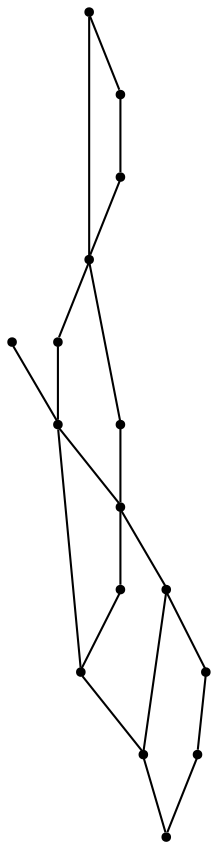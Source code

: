 graph {
  node [shape=point,comment="{\"directed\":false,\"doi\":\"10.1007/978-3-319-50106-2_7\",\"figure\":\"5\"}"]

  v0 [pos="1477.272893566811,750.5896280132315"]
  v1 [pos="1510.6115379048092,750.5896280132315"]
  v2 [pos="1443.9342492288124,750.5896280132315"]
  v3 [pos="1377.2569605528156,750.5896280132315"]
  v4 [pos="1343.9183162148172,750.5896280132315"]
  v5 [pos="1243.9023832008222,750.5896280132315"]
  v6 [pos="1177.2250945248254,750.5896280132315"]
  v7 [pos="1110.5478058488286,750.5896280132315"]
  v8 [pos="1043.8704535844142,750.5896280132315"]
  v9 [pos="977.1931649084174,750.5896280132315"]
  v10 [pos="877.1772318944222,750.5896280132315"]
  v11 [pos="843.8385875564238,750.5896280132315"]
  v12 [pos="777.1612988804271,750.5896280132315"]
  v13 [pos="643.8067215284335,750.5896280132315"]
  v14 [pos="510.45214417644,750.5896280132315"]
  v15 [pos="377.0975668244465,750.5896280132315"]

  v0 -- v1 [id="-1",pos="1477.272893566811,750.5896280132315 1486.486855291237,759.7868168532161 1501.4142363458197,759.7868168532161 1510.6115379048092,750.5896280132315"]
  v15 -- v14 [id="-2",pos="377.0975668244465,750.5896280132315 413.9200933912776,787.4075700991864 473.62961760960894,787.4075700991864 510.45214417644,750.5896280132315"]
  v15 -- v12 [id="-3",pos="377.0975668244465,750.5896280132315 487.58183848458555,861.0517206640856 666.6936555915161,861.0517206640856 777.1612988804271,750.5896280132315"]
  v14 -- v13 [id="-4",pos="510.45214417644,750.5896280132315 547.2746707432711,787.4075700991864 606.9841949616025,787.4075700991864 643.8067215284335,750.5896280132315"]
  v13 -- v12 [id="-5",pos="643.8067215284335,750.5896280132315 680.6292480952646,787.4075700991864 740.338772313596,787.4075700991864 777.1612988804271,750.5896280132315"]
  v12 -- v10 [id="-6",pos="777.1612988804271,750.5896280132315 804.7865238882688,778.1978544944409 849.5686670520173,778.1978544944409 877.1772318944222,750.5896280132315"]
  v12 -- v11 [id="-7",pos="777.1612988804271,750.5896280132315 795.5725621638427,769.0006656544563 825.4273242730083,769.0006656544563 843.8385875564238,750.5896280132315"]
  v11 -- v7 [id="-8",pos="843.8385875564238,750.5896280132315 917.4836406900861,824.229645381636 1036.9026891267488,824.229645381636 1110.5478058488286,750.5896280132315"]
  v10 -- v8 [id="-9",pos="877.1772318944222,750.5896280132315 923.2137837740972,796.6088921356658 997.8340288815746,796.6088921356658 1043.8704535844142,750.5896280132315"]
  v9 -- v8 [id="-10",pos="977.1931649084174,750.5896280132315 995.6044281918329,769.0006656544563 1025.4591903009987,769.0006656544563 1043.8704535844142,750.5896280132315"]
  v8 -- v7 [id="-11",pos="1043.8704535844142,750.5896280132315 1062.2817168678298,769.0006656544563 1092.1364153885777,769.0006656544563 1110.5478058488286,750.5896280132315"]
  v8 -- v5 [id="-12",pos="1043.8704535844142,750.5896280132315 1099.1043070230785,805.8186077404112 1188.6685933505755,805.8186077404112 1243.9023832008222,750.5896280132315"]
  v7 -- v6 [id="-13",pos="1110.5478058488286,750.5896280132315 1128.9590691322442,769.0006656544563 1158.8138312414098,769.0006656544563 1177.2250945248254,750.5896280132315"]
  v7 -- v4 [id="-14",pos="1110.5478058488286,750.5896280132315 1174.9955574235014,815.0157965803959 1279.4705646401444,815.0157965803959 1343.9183162148172,750.5896280132315"]
  v6 -- v5 [id="-15",pos="1177.2250945248254,750.5896280132315 1195.636357808241,769.0006656544563 1225.4911199174066,769.0006656544563 1243.9023832008222,750.5896280132315"]
  v5 -- v3 [id="-16",pos="1243.9023832008222,750.5896280132315 1280.7249097676533,787.4075700991864 1340.4344339859845,787.4075700991864 1377.2569605528156,750.5896280132315"]
  v4 -- v3 [id="-17",pos="1343.9183162148172,750.5896280132315 1353.1322779392435,759.7868168532161 1368.0596589938264,759.7868168532161 1377.2569605528156,750.5896280132315"]
  v4 -- v2 [id="-18",pos="1343.9183162148172,750.5896280132315 1371.543541222659,778.1978544944409 1416.3256843864076,778.1978544944409 1443.9342492288124,750.5896280132315"]
  v3 -- v1 [id="-19",pos="1377.2569605528156,750.5896280132315 1414.0794871196467,787.4075700991864 1473.789011337978,787.4075700991864 1510.6115379048092,750.5896280132315"]
  v2 -- v0 [id="-20",pos="1443.9342492288124,750.5896280132315 1453.1482109532387,759.7868168532161 1468.0755920078213,759.7868168532161 1477.272893566811,750.5896280132315"]
}